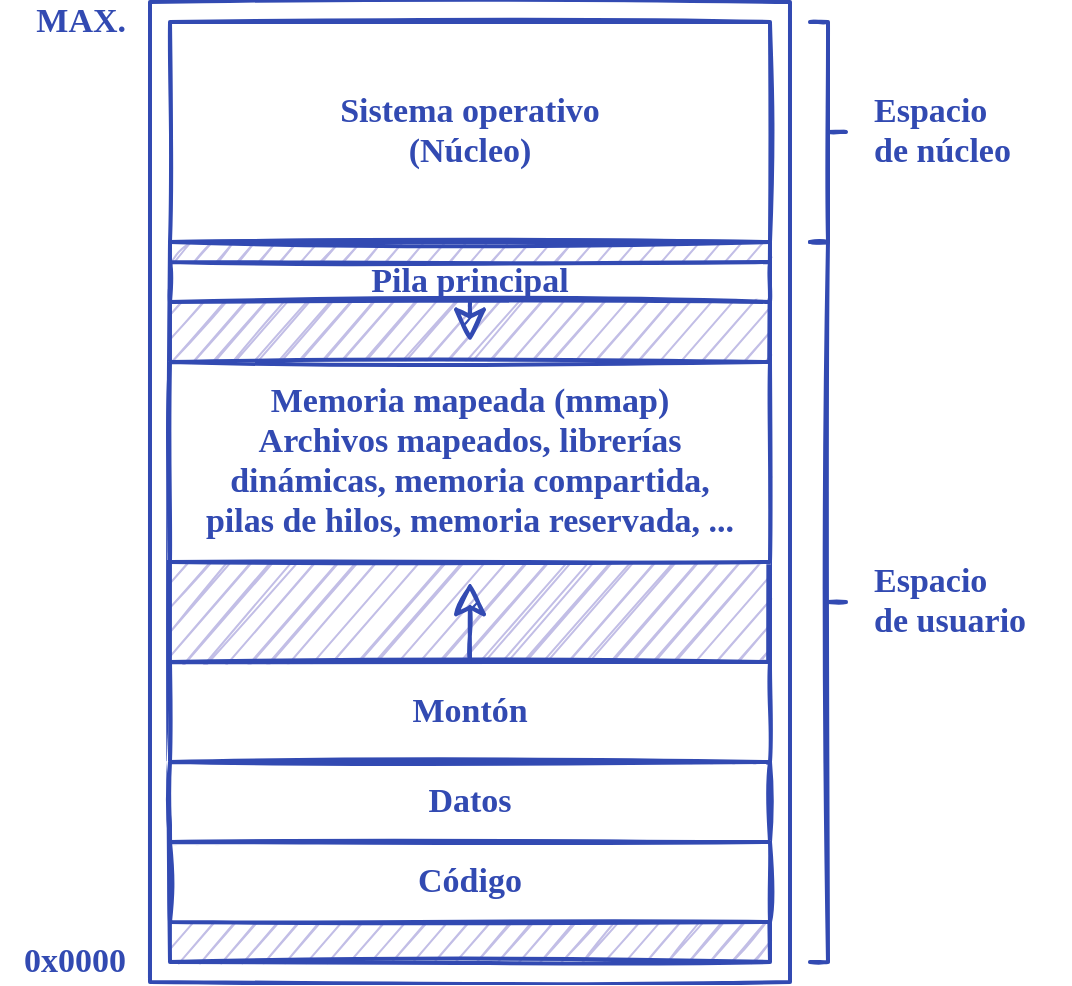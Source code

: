 <mxfile version="20.3.0" type="google"><diagram id="akEowiJKr_ScigKzrRVM" name="Page-1"><mxGraphModel grid="1" page="1" gridSize="10" guides="1" tooltips="1" connect="1" arrows="1" fold="1" pageScale="1" pageWidth="689" pageHeight="517" math="0" shadow="0"><root><mxCell id="0"/><mxCell id="1" parent="0"/><mxCell id="hYTG4YRdWN2r9UVZN7M6-89" value="" style="rounded=0;shadow=0;sketch=1;strokeWidth=2;fillColor=none;fontFamily=Ink Free;fontSize=17;spacing=20;strokeColor=#324AB2;fontColor=#324AB2;fontStyle=1;spacingBottom=5;fontSource=https%3A%2F%2Full-esit-sistemas-operativos.github.io%2Fssoo-apuntes%2Ffonts%2FInkFree.woff;" vertex="1" parent="1"><mxGeometry x="180" y="531" width="320" height="490" as="geometry"/></mxCell><mxCell id="hYTG4YRdWN2r9UVZN7M6-90" value="" style="rounded=0;shadow=0;sketch=1;strokeWidth=2;fillColor=#C2BEE6;fontFamily=Ink Free;fontSize=17;spacing=20;strokeColor=#324AB2;fontColor=#324AB2;fontStyle=1;spacingBottom=5;fontSource=https%3A%2F%2Full-esit-sistemas-operativos.github.io%2Fssoo-apuntes%2Ffonts%2FInkFree.woff;" vertex="1" parent="1"><mxGeometry x="190" y="651" width="300" height="360" as="geometry"/></mxCell><mxCell id="hYTG4YRdWN2r9UVZN7M6-91" value="Sistema operativo&#10;(Núcleo)" style="rounded=0;shadow=0;sketch=1;strokeWidth=2;fillColor=none;fontFamily=Ink Free;fontSize=17;spacing=20;fontSource=https%3A%2F%2Full-esit-sistemas-operativos.github.io%2Fssoo-apuntes%2Ffonts%2FInkFree.woff;strokeColor=#324AB2;fontColor=#324AB2;fontStyle=1;spacingBottom=5;" vertex="1" parent="1"><mxGeometry x="190" y="541" width="300" height="110" as="geometry"/></mxCell><mxCell id="hYTG4YRdWN2r9UVZN7M6-92" value="Pila principal" style="rounded=0;shadow=0;sketch=1;strokeWidth=2;fontFamily=Ink Free;fontSize=17;spacing=20;strokeColor=#324AB2;fontColor=#324AB2;fontStyle=1;spacingBottom=5;fontSource=https%3A%2F%2Full-esit-sistemas-operativos.github.io%2Fssoo-apuntes%2Ffonts%2FInkFree.woff;" vertex="1" parent="1"><mxGeometry x="190" y="661" width="300" height="20" as="geometry"/></mxCell><mxCell id="hYTG4YRdWN2r9UVZN7M6-94" value="Montón" style="rounded=0;shadow=0;sketch=1;strokeWidth=2;fontFamily=Ink Free;fontSize=17;spacing=20;strokeColor=#324AB2;fontColor=#324AB2;fontStyle=1;spacingBottom=5;fontSource=https%3A%2F%2Full-esit-sistemas-operativos.github.io%2Fssoo-apuntes%2Ffonts%2FInkFree.woff;" vertex="1" parent="1"><mxGeometry x="190" y="861" width="300" height="50" as="geometry"/></mxCell><mxCell id="hYTG4YRdWN2r9UVZN7M6-95" value="Datos" style="rounded=0;shadow=0;sketch=1;strokeWidth=2;fontFamily=Ink Free;fontSize=17;spacing=20;strokeColor=#324AB2;fontColor=#324AB2;fontStyle=1;spacingBottom=5;fontSource=https%3A%2F%2Full-esit-sistemas-operativos.github.io%2Fssoo-apuntes%2Ffonts%2FInkFree.woff;" vertex="1" parent="1"><mxGeometry x="190" y="911" width="300" height="40" as="geometry"/></mxCell><mxCell id="hYTG4YRdWN2r9UVZN7M6-96" value="Código" style="rounded=0;shadow=0;sketch=1;strokeWidth=2;fontFamily=Ink Free;fontSize=17;spacing=20;strokeColor=#324AB2;fontColor=#324AB2;fontStyle=1;spacingBottom=5;fontSource=https%3A%2F%2Full-esit-sistemas-operativos.github.io%2Fssoo-apuntes%2Ffonts%2FInkFree.woff;" vertex="1" parent="1"><mxGeometry x="190" y="951" width="300" height="40" as="geometry"/></mxCell><mxCell id="hYTG4YRdWN2r9UVZN7M6-97" value="" style="endArrow=classic;strokeWidth=2;fontFamily=Ink Free;fontSize=17;sketch=1;endSize=12;rounded=0;endFill=1;startSize=12;startArrow=none;startFill=0;strokeColor=#324AB2;fontColor=#324AB2;exitX=0.5;exitY=1;exitDx=0;exitDy=0;entryX=0.5;entryY=0.139;entryDx=0;entryDy=0;entryPerimeter=0;fontStyle=1;spacingBottom=5;fontSource=https%3A%2F%2Full-esit-sistemas-operativos.github.io%2Fssoo-apuntes%2Ffonts%2FInkFree.woff;" edge="1" parent="1" source="hYTG4YRdWN2r9UVZN7M6-92" target="hYTG4YRdWN2r9UVZN7M6-90"><mxGeometry width="50" height="50" relative="1" as="geometry"><mxPoint x="380" y="710.5" as="sourcePoint"/><mxPoint x="381" y="701" as="targetPoint"/></mxGeometry></mxCell><mxCell id="hYTG4YRdWN2r9UVZN7M6-98" value="" style="endArrow=none;strokeWidth=2;fontFamily=Ink Free;fontSize=17;sketch=1;endSize=12;rounded=0;endFill=0;startSize=12;startArrow=classic;startFill=1;strokeColor=#324AB2;fontColor=#324AB2;entryX=0.5;entryY=0;entryDx=0;entryDy=0;exitX=0.5;exitY=0.472;exitDx=0;exitDy=0;exitPerimeter=0;fontStyle=1;spacingBottom=5;fontSource=https%3A%2F%2Full-esit-sistemas-operativos.github.io%2Fssoo-apuntes%2Ffonts%2FInkFree.woff;" edge="1" parent="1" source="hYTG4YRdWN2r9UVZN7M6-90" target="hYTG4YRdWN2r9UVZN7M6-94"><mxGeometry width="50" height="50" relative="1" as="geometry"><mxPoint x="381" y="821" as="sourcePoint"/><mxPoint x="380.5" y="860.5" as="targetPoint"/></mxGeometry></mxCell><mxCell id="hYTG4YRdWN2r9UVZN7M6-99" value="MAX." style="text;strokeColor=none;fillColor=none;align=right;verticalAlign=middle;rounded=0;shadow=0;sketch=1;fontFamily=Ink Free;fontSize=17;fontStyle=1;spacingRight=10;fontColor=#324AB2;spacingBottom=5;fontSource=https%3A%2F%2Full-esit-sistemas-operativos.github.io%2Fssoo-apuntes%2Ffonts%2FInkFree.woff;" vertex="1" parent="1"><mxGeometry x="105" y="531" width="75" height="20" as="geometry"/></mxCell><mxCell id="hYTG4YRdWN2r9UVZN7M6-100" value="0x0000" style="text;strokeColor=none;fillColor=none;align=right;verticalAlign=middle;rounded=0;shadow=0;sketch=1;fontFamily=Ink Free;fontSize=17;fontStyle=1;spacingRight=10;fontColor=#324AB2;spacingBottom=5;fontSource=https%3A%2F%2Full-esit-sistemas-operativos.github.io%2Fssoo-apuntes%2Ffonts%2FInkFree.woff;" vertex="1" parent="1"><mxGeometry x="105" y="1001" width="75" height="20" as="geometry"/></mxCell><mxCell id="hYTG4YRdWN2r9UVZN7M6-101" value="" style="strokeWidth=2;shape=mxgraph.flowchart.annotation_2;align=left;labelPosition=right;pointerEvents=1;fontColor=#000000;sketch=1;strokeColor=#324AB2;flipV=0;flipH=1;fontStyle=1;spacingBottom=5;fontFamily=Ink Free;fontSource=https%3A%2F%2Full-esit-sistemas-operativos.github.io%2Fssoo-apuntes%2Ffonts%2FInkFree.woff;" vertex="1" parent="1"><mxGeometry x="510" y="541" width="18" height="110" as="geometry"/></mxCell><mxCell id="hYTG4YRdWN2r9UVZN7M6-102" value="" style="strokeWidth=2;shape=mxgraph.flowchart.annotation_2;align=left;labelPosition=right;pointerEvents=1;fontColor=#000000;sketch=1;strokeColor=#324AB2;flipV=0;flipH=1;fontStyle=1;spacingBottom=5;fontFamily=Ink Free;fontSource=https%3A%2F%2Full-esit-sistemas-operativos.github.io%2Fssoo-apuntes%2Ffonts%2FInkFree.woff;" vertex="1" parent="1"><mxGeometry x="510" y="651" width="18" height="360" as="geometry"/></mxCell><mxCell id="hYTG4YRdWN2r9UVZN7M6-103" value="Espacio&#10;de usuario" style="text;align=left;verticalAlign=middle;rounded=0;shadow=0;sketch=1;fontFamily=Ink Free;fontSize=17;fontStyle=1;flipV=0;flipH=1;spacingBottom=5;fontSource=https%3A%2F%2Full-esit-sistemas-operativos.github.io%2Fssoo-apuntes%2Ffonts%2FInkFree.woff;fontColor=#324AB2;" vertex="1" parent="1"><mxGeometry x="540" y="811" width="100" height="40" as="geometry"/></mxCell><mxCell id="hYTG4YRdWN2r9UVZN7M6-104" value="Espacio&#10;de núcleo" style="text;align=left;verticalAlign=middle;rounded=0;shadow=0;sketch=1;fontFamily=Ink Free;fontSize=17;fontStyle=1;flipV=0;flipH=1;fontColor=#324AB2;spacingBottom=5;fontSource=https%3A%2F%2Full-esit-sistemas-operativos.github.io%2Fssoo-apuntes%2Ffonts%2FInkFree.woff;" vertex="1" parent="1"><mxGeometry x="540" y="576" width="100" height="40" as="geometry"/></mxCell><mxCell id="hYTG4YRdWN2r9UVZN7M6-107" value="Memoria mapeada (mmap)&#10;Archivos mapeados, librerías&#10;dinámicas, memoria compartida,&#10;pilas de hilos, memoria reservada, ..." style="rounded=0;shadow=0;sketch=1;strokeWidth=2;fontFamily=Ink Free;fontSize=17;spacing=20;strokeColor=#324AB2;fontColor=#324AB2;fontStyle=1;spacingBottom=5;fontSource=https%3A%2F%2Full-esit-sistemas-operativos.github.io%2Fssoo-apuntes%2Ffonts%2FInkFree.woff;" vertex="1" parent="1"><mxGeometry x="190" y="711" width="300" height="100" as="geometry"/></mxCell></root></mxGraphModel></diagram></mxfile>